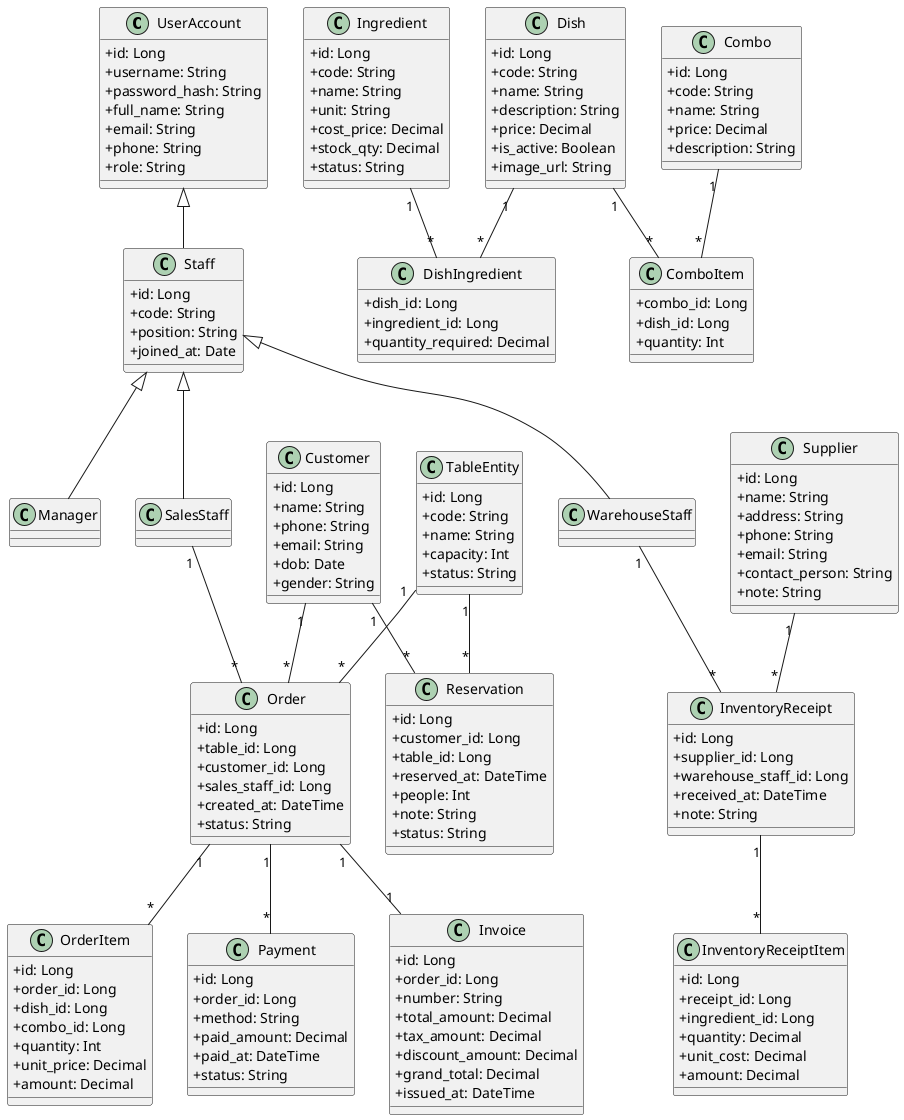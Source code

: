 @startuml
skinparam classAttributeIconSize 0

class UserAccount {
  +id: Long
  +username: String
  +password_hash: String
  +full_name: String
  +email: String
  +phone: String
  +role: String
}

class Staff {
  +id: Long
  +code: String
  +position: String
  +joined_at: Date
}
UserAccount <|-- Staff
class Manager
class SalesStaff
class WarehouseStaff
Staff <|-- Manager
Staff <|-- SalesStaff
Staff <|-- WarehouseStaff

class Customer {
  +id: Long
  +name: String
  +phone: String
  +email: String
  +dob: Date
  +gender: String
}

class Supplier {
  +id: Long
  +name: String
  +address: String
  +phone: String
  +email: String
  +contact_person: String
  +note: String
}

class Ingredient {
  +id: Long
  +code: String
  +name: String
  +unit: String
  +cost_price: Decimal
  +stock_qty: Decimal
  +status: String
}

class Dish {
  +id: Long
  +code: String
  +name: String
  +description: String
  +price: Decimal
  +is_active: Boolean
  +image_url: String
}

class DishIngredient {
  +dish_id: Long
  +ingredient_id: Long
  +quantity_required: Decimal
}
Dish "1" -- "*" DishIngredient
Ingredient "1" -- "*" DishIngredient

class Combo {
  +id: Long
  +code: String
  +name: String
  +price: Decimal
  +description: String
}
class ComboItem {
  +combo_id: Long
  +dish_id: Long
  +quantity: Int
}
Combo "1" -- "*" ComboItem
Dish "1" -- "*" ComboItem

class TableEntity {
  +id: Long
  +code: String
  +name: String
  +capacity: Int
  +status: String
}

class Reservation {
  +id: Long
  +customer_id: Long
  +table_id: Long
  +reserved_at: DateTime
  +people: Int
  +note: String
  +status: String
}
Customer "1" -- "*" Reservation
TableEntity "1" -- "*" Reservation

class Order {
  +id: Long
  +table_id: Long
  +customer_id: Long
  +sales_staff_id: Long
  +created_at: DateTime
  +status: String
}
class OrderItem {
  +id: Long
  +order_id: Long
  +dish_id: Long
  +combo_id: Long
  +quantity: Int
  +unit_price: Decimal
  +amount: Decimal
}
Order "1" -- "*" OrderItem
TableEntity "1" -- "*" Order
Customer "1" -- "*" Order
SalesStaff "1" -- "*" Order

class Payment {
  +id: Long
  +order_id: Long
  +method: String
  +paid_amount: Decimal
  +paid_at: DateTime
  +status: String
}
class Invoice {
  +id: Long
  +order_id: Long
  +number: String
  +total_amount: Decimal
  +tax_amount: Decimal
  +discount_amount: Decimal
  +grand_total: Decimal
  +issued_at: DateTime
}
Order "1" -- "*" Payment
Order "1" -- "1" Invoice

class InventoryReceipt {
  +id: Long
  +supplier_id: Long
  +warehouse_staff_id: Long
  +received_at: DateTime
  +note: String
}
class InventoryReceiptItem {
  +id: Long
  +receipt_id: Long
  +ingredient_id: Long
  +quantity: Decimal
  +unit_cost: Decimal
  +amount: Decimal
}
InventoryReceipt "1" -- "*" InventoryReceiptItem
Supplier "1" -- "*" InventoryReceipt
WarehouseStaff "1" -- "*" InventoryReceipt
@enduml
